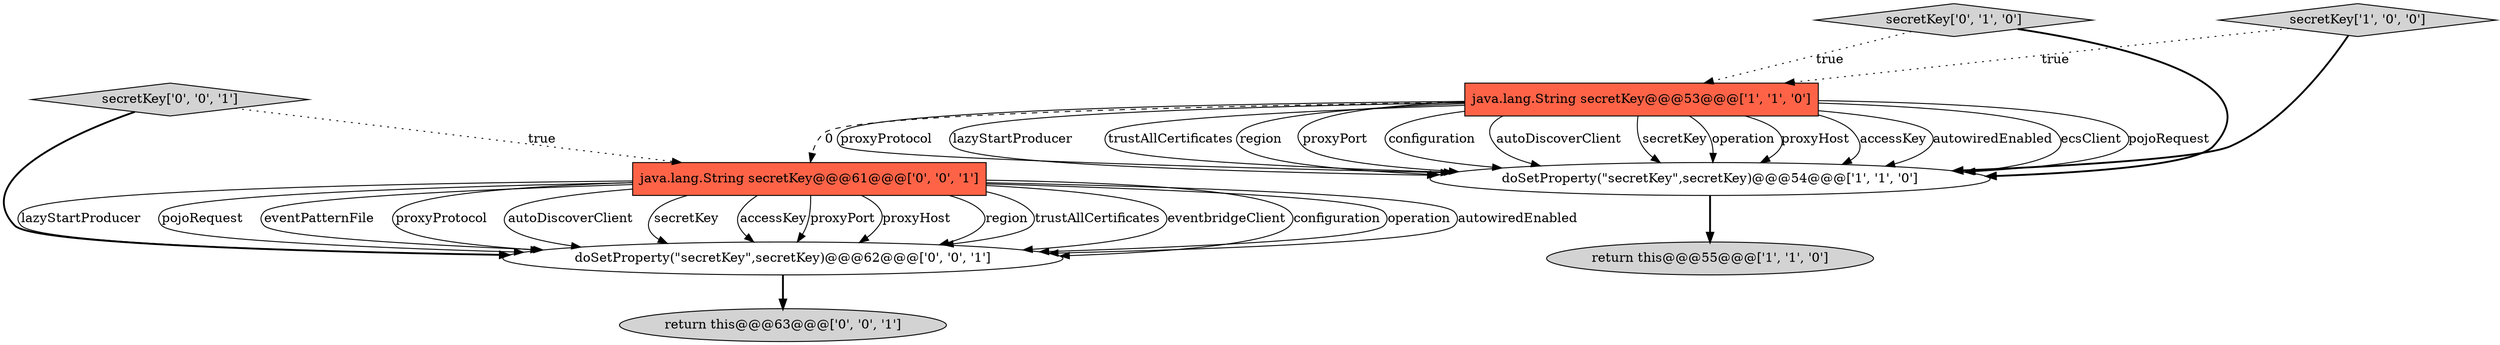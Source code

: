 digraph {
6 [style = filled, label = "java.lang.String secretKey@@@61@@@['0', '0', '1']", fillcolor = tomato, shape = box image = "AAA0AAABBB3BBB"];
1 [style = filled, label = "doSetProperty(\"secretKey\",secretKey)@@@54@@@['1', '1', '0']", fillcolor = white, shape = ellipse image = "AAA0AAABBB1BBB"];
8 [style = filled, label = "secretKey['0', '0', '1']", fillcolor = lightgray, shape = diamond image = "AAA0AAABBB3BBB"];
7 [style = filled, label = "return this@@@63@@@['0', '0', '1']", fillcolor = lightgray, shape = ellipse image = "AAA0AAABBB3BBB"];
2 [style = filled, label = "java.lang.String secretKey@@@53@@@['1', '1', '0']", fillcolor = tomato, shape = box image = "AAA0AAABBB1BBB"];
5 [style = filled, label = "doSetProperty(\"secretKey\",secretKey)@@@62@@@['0', '0', '1']", fillcolor = white, shape = ellipse image = "AAA0AAABBB3BBB"];
3 [style = filled, label = "return this@@@55@@@['1', '1', '0']", fillcolor = lightgray, shape = ellipse image = "AAA0AAABBB1BBB"];
0 [style = filled, label = "secretKey['1', '0', '0']", fillcolor = lightgray, shape = diamond image = "AAA0AAABBB1BBB"];
4 [style = filled, label = "secretKey['0', '1', '0']", fillcolor = lightgray, shape = diamond image = "AAA0AAABBB2BBB"];
6->5 [style = solid, label="region"];
6->5 [style = solid, label="trustAllCertificates"];
6->5 [style = solid, label="eventbridgeClient"];
2->1 [style = solid, label="region"];
6->5 [style = solid, label="configuration"];
2->1 [style = solid, label="proxyPort"];
6->5 [style = solid, label="operation"];
2->1 [style = solid, label="configuration"];
1->3 [style = bold, label=""];
2->1 [style = solid, label="autoDiscoverClient"];
2->1 [style = solid, label="secretKey"];
6->5 [style = solid, label="autowiredEnabled"];
2->1 [style = solid, label="operation"];
2->1 [style = solid, label="proxyHost"];
6->5 [style = solid, label="lazyStartProducer"];
6->5 [style = solid, label="pojoRequest"];
2->1 [style = solid, label="accessKey"];
2->1 [style = solid, label="autowiredEnabled"];
6->5 [style = solid, label="eventPatternFile"];
8->6 [style = dotted, label="true"];
8->5 [style = bold, label=""];
0->1 [style = bold, label=""];
2->1 [style = solid, label="ecsClient"];
2->1 [style = solid, label="pojoRequest"];
6->5 [style = solid, label="proxyProtocol"];
2->6 [style = dashed, label="0"];
5->7 [style = bold, label=""];
6->5 [style = solid, label="autoDiscoverClient"];
2->1 [style = solid, label="proxyProtocol"];
4->1 [style = bold, label=""];
6->5 [style = solid, label="secretKey"];
2->1 [style = solid, label="lazyStartProducer"];
0->2 [style = dotted, label="true"];
2->1 [style = solid, label="trustAllCertificates"];
6->5 [style = solid, label="accessKey"];
4->2 [style = dotted, label="true"];
6->5 [style = solid, label="proxyPort"];
6->5 [style = solid, label="proxyHost"];
}
